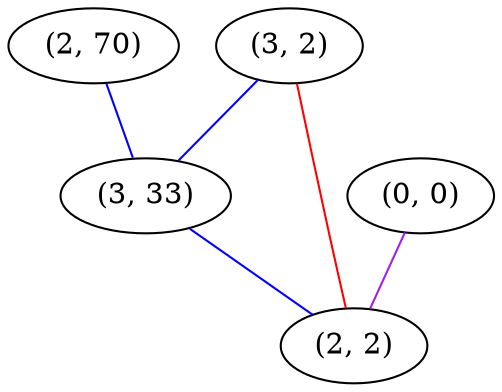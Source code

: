 graph "" {
"(2, 70)";
"(3, 2)";
"(0, 0)";
"(3, 33)";
"(2, 2)";
"(2, 70)" -- "(3, 33)"  [color=blue, key=0, weight=3];
"(3, 2)" -- "(3, 33)"  [color=blue, key=0, weight=3];
"(3, 2)" -- "(2, 2)"  [color=red, key=0, weight=1];
"(0, 0)" -- "(2, 2)"  [color=purple, key=0, weight=4];
"(3, 33)" -- "(2, 2)"  [color=blue, key=0, weight=3];
}
